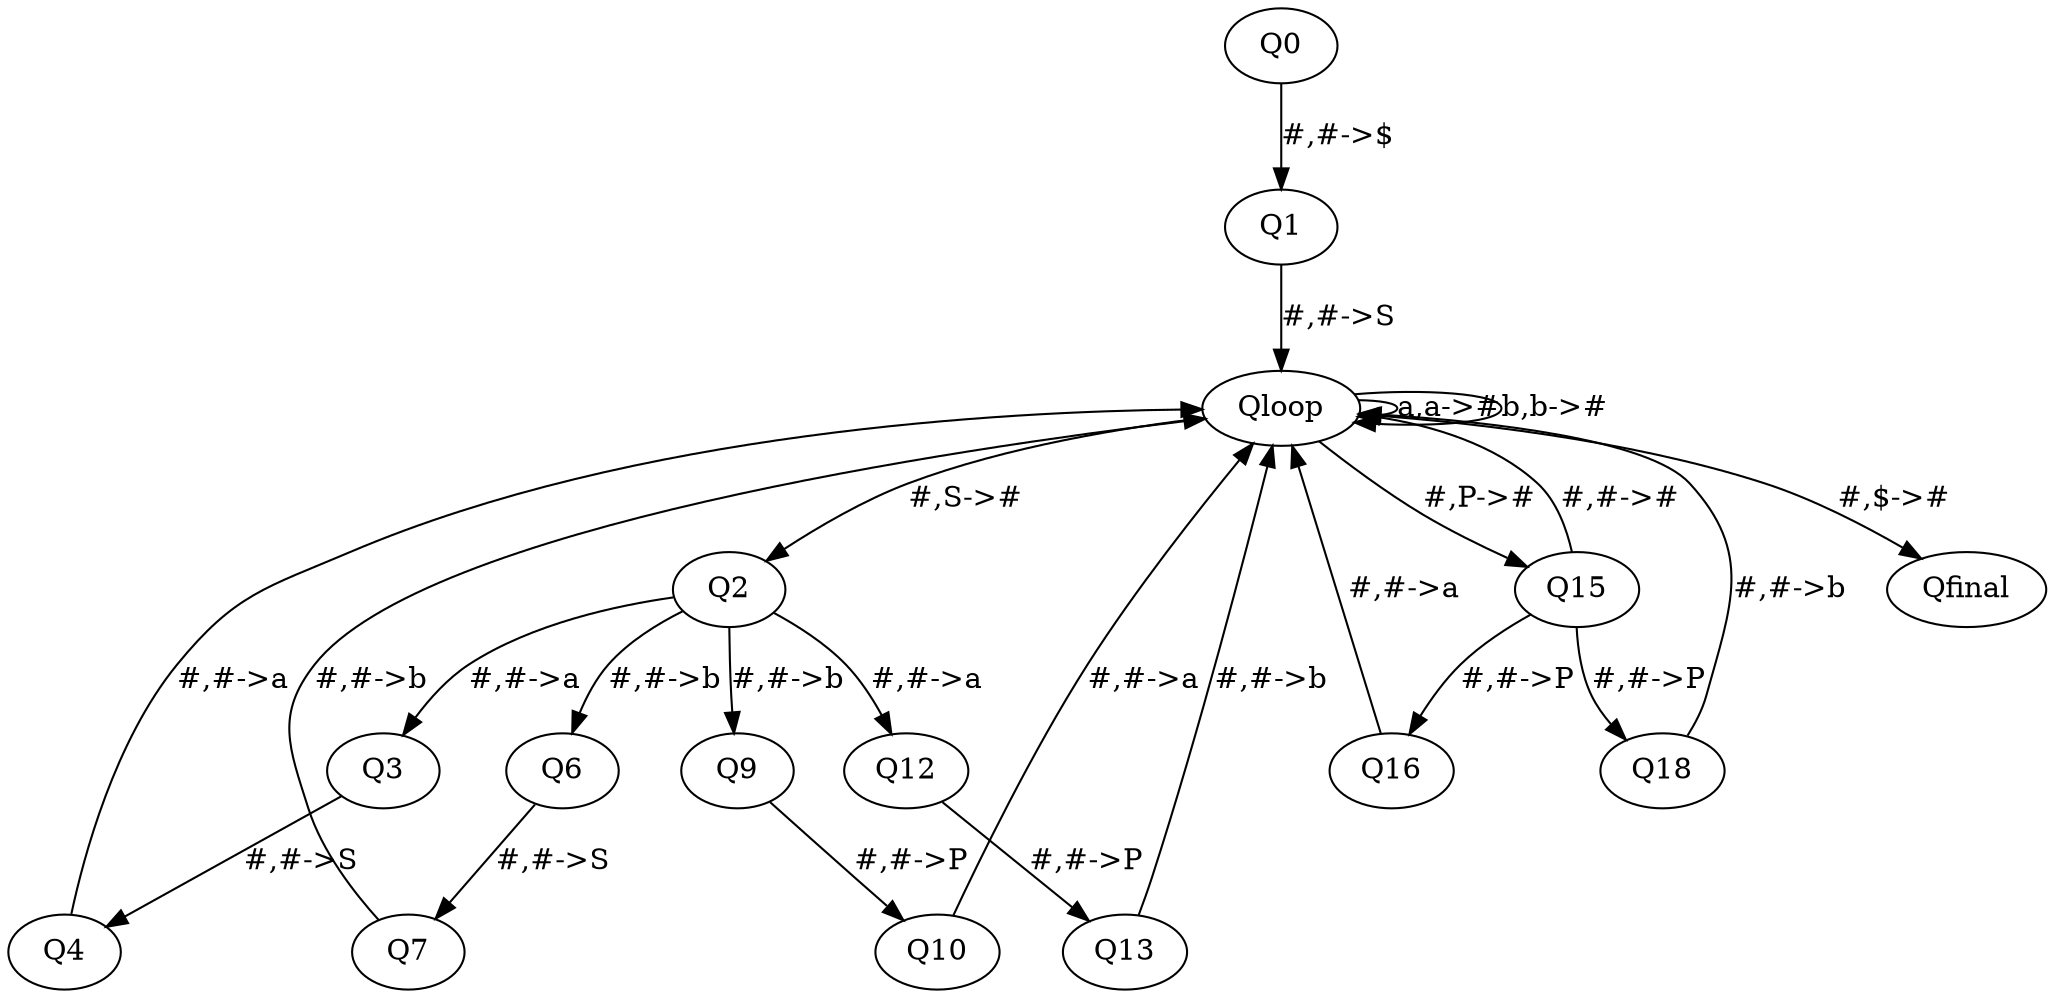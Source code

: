 // pda
digraph {
	Q0 -> Q1 [label="#,#->$"]
	Q1 -> Qloop [label="#,#->S"]
	Qloop -> Qloop [label="a,a->#"]
	Qloop -> Qloop [label="b,b->#"]
	Qloop -> Q2 [label="#,S->#"]
	Qloop -> Q15 [label="#,P->#"]
	Qloop -> Qfinal [label="#,$->#"]
	Q2 -> Q3 [label="#,#->a"]
	Q2 -> Q6 [label="#,#->b"]
	Q2 -> Q9 [label="#,#->b"]
	Q2 -> Q12 [label="#,#->a"]
	Q3 -> Q4 [label="#,#->S"]
	Q4 -> Qloop [label="#,#->a"]
	Q6 -> Q7 [label="#,#->S"]
	Q7 -> Qloop [label="#,#->b"]
	Q9 -> Q10 [label="#,#->P"]
	Q10 -> Qloop [label="#,#->a"]
	Q12 -> Q13 [label="#,#->P"]
	Q13 -> Qloop [label="#,#->b"]
	Q15 -> Q16 [label="#,#->P"]
	Q15 -> Q18 [label="#,#->P"]
	Q15 -> Qloop [label="#,#->#"]
	Q16 -> Qloop [label="#,#->a"]
	Q18 -> Qloop [label="#,#->b"]
}
